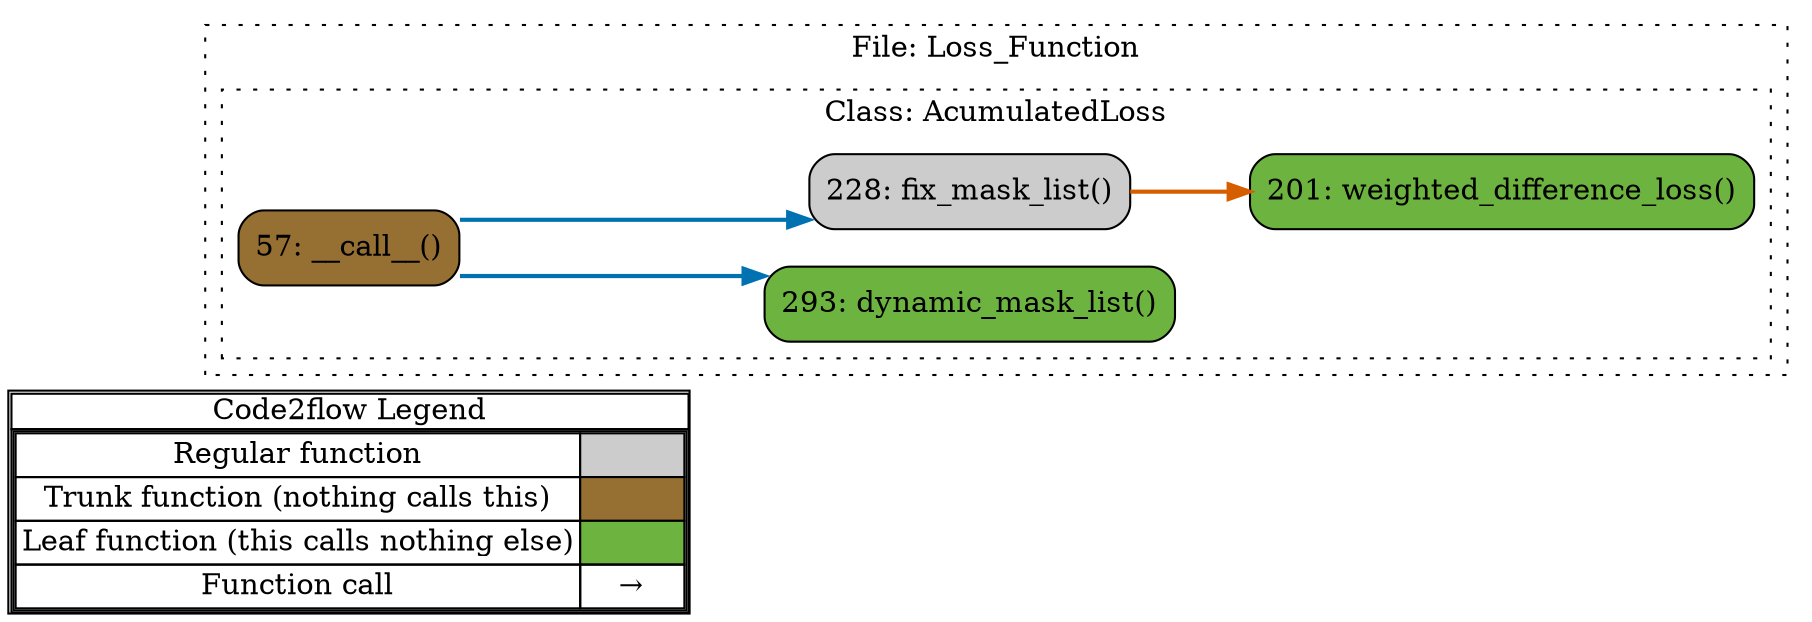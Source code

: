 digraph G {
concentrate=true;
splines="ortho";
rankdir="LR";
subgraph legend{
    rank = min;
    label = "legend";
    Legend [shape=none, margin=0, label = <
        <table cellspacing="0" cellpadding="0" border="1"><tr><td>Code2flow Legend</td></tr><tr><td>
        <table cellspacing="0">
        <tr><td>Regular function</td><td width="50px" bgcolor='#cccccc'></td></tr>
        <tr><td>Trunk function (nothing calls this)</td><td bgcolor='#966F33'></td></tr>
        <tr><td>Leaf function (this calls nothing else)</td><td bgcolor='#6db33f'></td></tr>
        <tr><td>Function call</td><td><font color='black'>&#8594;</font></td></tr>
        </table></td></tr></table>
        >];
}node_4d0f025d [label="57: __call__()" name="Loss_Function::AcumulatedLoss.__call__" shape="rect" style="rounded,filled" fillcolor="#966F33" ];
node_a3e955c5 [label="293: dynamic_mask_list()" name="Loss_Function::AcumulatedLoss.dynamic_mask_list" shape="rect" style="rounded,filled" fillcolor="#6db33f" ];
node_58444596 [label="228: fix_mask_list()" name="Loss_Function::AcumulatedLoss.fix_mask_list" shape="rect" style="rounded,filled" fillcolor="#cccccc" ];
node_a0a4d7c7 [label="201: weighted_difference_loss()" name="Loss_Function::AcumulatedLoss.weighted_difference_loss" shape="rect" style="rounded,filled" fillcolor="#6db33f" ];
node_4d0f025d -> node_a3e955c5 [color="#0072B2" penwidth="2"];
node_4d0f025d -> node_58444596 [color="#0072B2" penwidth="2"];
node_58444596 -> node_a0a4d7c7 [color="#D55E00" penwidth="2"];
node_58444596 -> node_a0a4d7c7 [color="#D55E00" penwidth="2"];
subgraph cluster_78060159 {
    label="File: Loss_Function";
    name="Loss_Function";
    style="filled";
    graph[style=dotted];
    subgraph cluster_e1508e08 {
        node_4d0f025d node_a0a4d7c7 node_58444596 node_a3e955c5;
        label="Class: AcumulatedLoss";
        name="AcumulatedLoss";
        style="filled";
        graph[style=dotted];
    };
};
}
